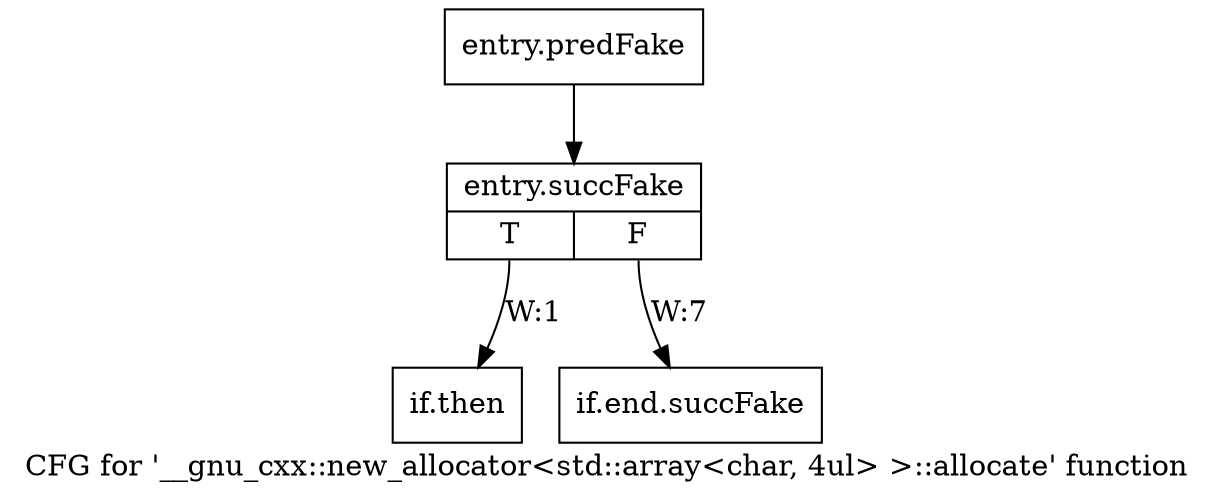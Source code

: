 digraph "CFG for '__gnu_cxx::new_allocator\<std::array\<char, 4ul\> \>::allocate' function" {
	label="CFG for '__gnu_cxx::new_allocator\<std::array\<char, 4ul\> \>::allocate' function";

	Node0x434b3e0 [shape=record,filename="",linenumber="",label="{entry.predFake}"];
	Node0x434b3e0 -> Node0x4422570[ callList="" memoryops="" filename="/tools/Xilinx/Vitis_HLS/2022.1/tps/lnx64/gcc-8.3.0/lib/gcc/x86_64-pc-linux-gnu/8.3.0/../../../../include/c++/8.3.0/ext/new_allocator.h" execusionnum="6"];
	Node0x4422570 [shape=record,filename="/tools/Xilinx/Vitis_HLS/2022.1/tps/lnx64/gcc-8.3.0/lib/gcc/x86_64-pc-linux-gnu/8.3.0/../../../../include/c++/8.3.0/ext/new_allocator.h",linenumber="101",label="{entry.succFake|{<s0>T|<s1>F}}"];
	Node0x4422570:s0 -> Node0x434c030[label="W:1"];
	Node0x4422570:s1 -> Node0x4422620[label="W:7" callList="" memoryops="" filename="/tools/Xilinx/Vitis_HLS/2022.1/tps/lnx64/gcc-8.3.0/lib/gcc/x86_64-pc-linux-gnu/8.3.0/../../../../include/c++/8.3.0/ext/new_allocator.h" execusionnum="6"];
	Node0x434c030 [shape=record,filename="/tools/Xilinx/Vitis_HLS/2022.1/tps/lnx64/gcc-8.3.0/lib/gcc/x86_64-pc-linux-gnu/8.3.0/../../../../include/c++/8.3.0/ext/new_allocator.h",linenumber="102",label="{if.then}"];
	Node0x4422620 [shape=record,filename="/tools/Xilinx/Vitis_HLS/2022.1/tps/lnx64/gcc-8.3.0/lib/gcc/x86_64-pc-linux-gnu/8.3.0/../../../../include/c++/8.3.0/ext/new_allocator.h",linenumber="111",label="{if.end.succFake}"];
}
